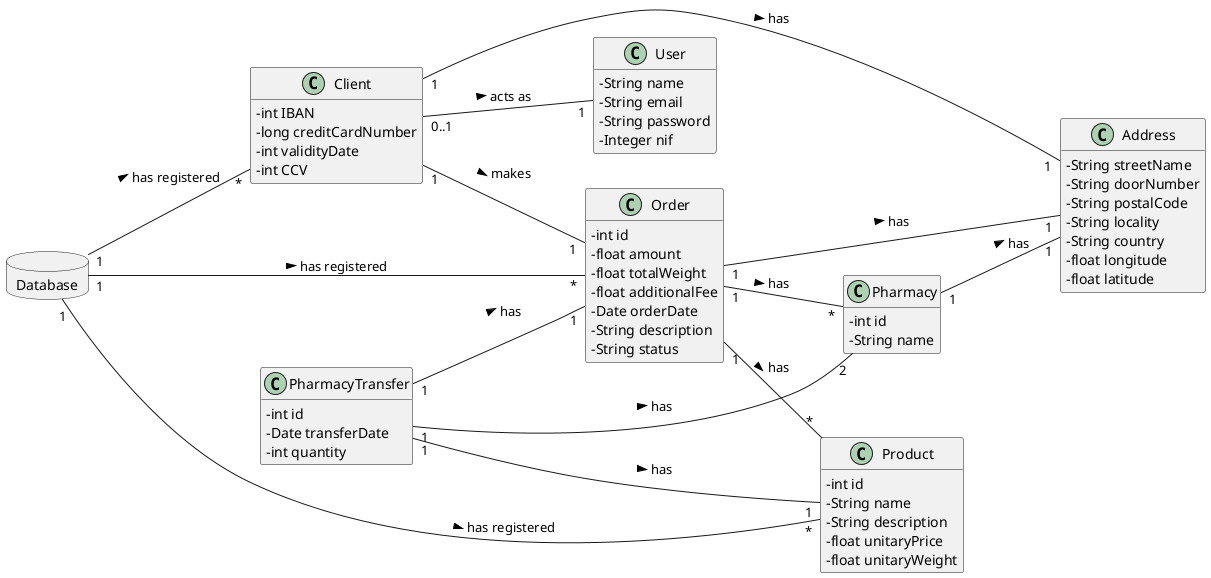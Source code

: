 @startuml
skinparam classAttributeIconSize 0
hide methods
left to right direction

database Database {
}

class Pharmacy{
-   int id
-   String name
}

class Client{
-   int IBAN
-   long creditCardNumber
-   int validityDate
-   int CCV
}

class User{
-   String name
-   String email
-   String password
-   Integer nif
}

class Order{
-   int id
-   float amount
-   float totalWeight
-   float additionalFee
-   Date orderDate
-   String description
-   String status
}

class Address{
-   String streetName
-   String doorNumber
-   String postalCode
-   String locality
-   String country
-   float longitude
-   float latitude
}

class Product{
-   int id
-   String name
-   String description
-   float unitaryPrice
-   float unitaryWeight
}

class PharmacyTransfer{
-   int id
-   Date transferDate
-   int quantity
}

Database "1" -- "*" Order : has registered >
Database "1" -- "*" Product : has registered >
Database "1" -- "*" Client : has registered >
Pharmacy "1" -- "1" Address : has >
Order "1" -- "*" Product : has >
Order "1" -- "*" Pharmacy : has >
Client "0..1" -- "1" User: acts as >
Client "1" -- "1" Order : makes >
Client "1" -- "1" Address : has >
Order "1" -- "1" Address : has >
PharmacyTransfer "1" -- "2" Pharmacy : has >
PharmacyTransfer "1" -- "1" Product : has >
PharmacyTransfer "1" -- "1" Order : has >
@enduml